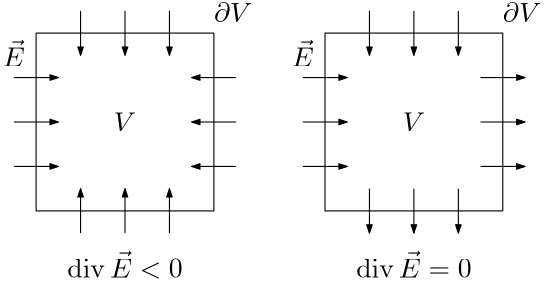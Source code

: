 <?xml version="1.0"?>
<!DOCTYPE ipe SYSTEM "ipe.dtd">
<ipe version="70005" creator="Ipe 7.1.4">
<info created="D:20150519101853" modified="D:20150519111659"/>
<ipestyle name="basic">
<symbol name="arrow/arc(spx)">
<path stroke="sym-stroke" fill="sym-stroke" pen="sym-pen">
0 0 m
-1 0.333 l
-1 -0.333 l
h
</path>
</symbol>
<symbol name="arrow/farc(spx)">
<path stroke="sym-stroke" fill="white" pen="sym-pen">
0 0 m
-1 0.333 l
-1 -0.333 l
h
</path>
</symbol>
<symbol name="mark/circle(sx)" transformations="translations">
<path fill="sym-stroke">
0.6 0 0 0.6 0 0 e
0.4 0 0 0.4 0 0 e
</path>
</symbol>
<symbol name="mark/disk(sx)" transformations="translations">
<path fill="sym-stroke">
0.6 0 0 0.6 0 0 e
</path>
</symbol>
<symbol name="mark/fdisk(sfx)" transformations="translations">
<group>
<path fill="sym-fill">
0.5 0 0 0.5 0 0 e
</path>
<path fill="sym-stroke" fillrule="eofill">
0.6 0 0 0.6 0 0 e
0.4 0 0 0.4 0 0 e
</path>
</group>
</symbol>
<symbol name="mark/box(sx)" transformations="translations">
<path fill="sym-stroke" fillrule="eofill">
-0.6 -0.6 m
0.6 -0.6 l
0.6 0.6 l
-0.6 0.6 l
h
-0.4 -0.4 m
0.4 -0.4 l
0.4 0.4 l
-0.4 0.4 l
h
</path>
</symbol>
<symbol name="mark/square(sx)" transformations="translations">
<path fill="sym-stroke">
-0.6 -0.6 m
0.6 -0.6 l
0.6 0.6 l
-0.6 0.6 l
h
</path>
</symbol>
<symbol name="mark/fsquare(sfx)" transformations="translations">
<group>
<path fill="sym-fill">
-0.5 -0.5 m
0.5 -0.5 l
0.5 0.5 l
-0.5 0.5 l
h
</path>
<path fill="sym-stroke" fillrule="eofill">
-0.6 -0.6 m
0.6 -0.6 l
0.6 0.6 l
-0.6 0.6 l
h
-0.4 -0.4 m
0.4 -0.4 l
0.4 0.4 l
-0.4 0.4 l
h
</path>
</group>
</symbol>
<symbol name="mark/cross(sx)" transformations="translations">
<group>
<path fill="sym-stroke">
-0.43 -0.57 m
0.57 0.43 l
0.43 0.57 l
-0.57 -0.43 l
h
</path>
<path fill="sym-stroke">
-0.43 0.57 m
0.57 -0.43 l
0.43 -0.57 l
-0.57 0.43 l
h
</path>
</group>
</symbol>
<symbol name="arrow/fnormal(spx)">
<path stroke="sym-stroke" fill="white" pen="sym-pen">
0 0 m
-1 0.333 l
-1 -0.333 l
h
</path>
</symbol>
<symbol name="arrow/pointed(spx)">
<path stroke="sym-stroke" fill="sym-stroke" pen="sym-pen">
0 0 m
-1 0.333 l
-0.8 0 l
-1 -0.333 l
h
</path>
</symbol>
<symbol name="arrow/fpointed(spx)">
<path stroke="sym-stroke" fill="white" pen="sym-pen">
0 0 m
-1 0.333 l
-0.8 0 l
-1 -0.333 l
h
</path>
</symbol>
<symbol name="arrow/linear(spx)">
<path stroke="sym-stroke" pen="sym-pen">
-1 0.333 m
0 0 l
-1 -0.333 l
</path>
</symbol>
<symbol name="arrow/fdouble(spx)">
<path stroke="sym-stroke" fill="white" pen="sym-pen">
0 0 m
-1 0.333 l
-1 -0.333 l
h
-1 0 m
-2 0.333 l
-2 -0.333 l
h
</path>
</symbol>
<symbol name="arrow/double(spx)">
<path stroke="sym-stroke" fill="sym-stroke" pen="sym-pen">
0 0 m
-1 0.333 l
-1 -0.333 l
h
-1 0 m
-2 0.333 l
-2 -0.333 l
h
</path>
</symbol>
<pen name="heavier" value="0.8"/>
<pen name="fat" value="1.2"/>
<pen name="ultrafat" value="2"/>
<symbolsize name="large" value="5"/>
<symbolsize name="small" value="2"/>
<symbolsize name="tiny" value="1.1"/>
<arrowsize name="large" value="10"/>
<arrowsize name="small" value="5"/>
<arrowsize name="tiny" value="3"/>
<color name="red" value="1 0 0"/>
<color name="green" value="0 1 0"/>
<color name="blue" value="0 0 1"/>
<color name="yellow" value="1 1 0"/>
<color name="orange" value="1 0.647 0"/>
<color name="gold" value="1 0.843 0"/>
<color name="purple" value="0.627 0.125 0.941"/>
<color name="gray" value="0.745"/>
<color name="brown" value="0.647 0.165 0.165"/>
<color name="navy" value="0 0 0.502"/>
<color name="pink" value="1 0.753 0.796"/>
<color name="seagreen" value="0.18 0.545 0.341"/>
<color name="turquoise" value="0.251 0.878 0.816"/>
<color name="violet" value="0.933 0.51 0.933"/>
<color name="darkblue" value="0 0 0.545"/>
<color name="darkcyan" value="0 0.545 0.545"/>
<color name="darkgray" value="0.663"/>
<color name="darkgreen" value="0 0.392 0"/>
<color name="darkmagenta" value="0.545 0 0.545"/>
<color name="darkorange" value="1 0.549 0"/>
<color name="darkred" value="0.545 0 0"/>
<color name="lightblue" value="0.678 0.847 0.902"/>
<color name="lightcyan" value="0.878 1 1"/>
<color name="lightgray" value="0.827"/>
<color name="lightgreen" value="0.565 0.933 0.565"/>
<color name="lightyellow" value="1 1 0.878"/>
<dashstyle name="dashed" value="[4] 0"/>
<dashstyle name="dotted" value="[1 3] 0"/>
<dashstyle name="dash dotted" value="[4 2 1 2] 0"/>
<dashstyle name="dash dot dotted" value="[4 2 1 2 1 2] 0"/>
<textsize name="large" value="\large"/>
<textsize name="Large" value="\Large"/>
<textsize name="LARGE" value="\LARGE"/>
<textsize name="huge" value="\huge"/>
<textsize name="Huge" value="\Huge"/>
<textsize name="small" value="\small"/>
<textsize name="footnote" value="\footnotesize"/>
<textsize name="tiny" value="\tiny"/>
<textstyle name="center" begin="\begin{center}" end="\end{center}"/>
<textstyle name="itemize" begin="\begin{itemize}" end="\end{itemize}"/>
<textstyle name="item" begin="\begin{itemize}\item{}" end="\end{itemize}"/>
<gridsize name="4 pts" value="4"/>
<gridsize name="8 pts (~3 mm)" value="8"/>
<gridsize name="16 pts (~6 mm)" value="16"/>
<gridsize name="32 pts (~12 mm)" value="32"/>
<gridsize name="10 pts (~3.5 mm)" value="10"/>
<gridsize name="20 pts (~7 mm)" value="20"/>
<gridsize name="14 pts (~5 mm)" value="14"/>
<gridsize name="28 pts (~10 mm)" value="28"/>
<gridsize name="56 pts (~20 mm)" value="56"/>
<anglesize name="90 deg" value="90"/>
<anglesize name="60 deg" value="60"/>
<anglesize name="45 deg" value="45"/>
<anglesize name="30 deg" value="30"/>
<anglesize name="22.5 deg" value="22.5"/>
<tiling name="falling" angle="-60" step="4" width="1"/>
<tiling name="rising" angle="30" step="4" width="1"/>
</ipestyle>
<page>
<layer name="alpha"/>
<view layers="alpha" active="alpha"/>
<path layer="alpha" stroke="black">
128 768 m
128 704 l
192 704 l
192 768 l
h
</path>
<path stroke="black" arrow="normal/tiny">
120 752 m
136 752 l
</path>
<path stroke="black" arrow="normal/tiny">
120 736 m
136 736 l
</path>
<path stroke="black" arrow="normal/tiny">
120 720 m
136 720 l
</path>
<path stroke="black" arrow="normal/tiny">
144 776 m
144 760 l
</path>
<path stroke="black" arrow="normal/tiny">
160 776 m
160 760 l
</path>
<path stroke="black" arrow="normal/tiny">
176 776 m
176 760 l
</path>
<text transformations="translations" pos="160 736" stroke="black" type="label" width="8.025" height="6.808" depth="0" halign="center" valign="center">$V$</text>
<path stroke="black" arrow="normal/tiny">
200 752 m
184 752 l
</path>
<path stroke="black" arrow="normal/tiny">
200 736 m
184 736 l
</path>
<path stroke="black" arrow="normal/tiny">
200 720 m
184 720 l
</path>
<path stroke="black" arrow="normal/tiny">
176 696 m
176 712 l
</path>
<path stroke="black" arrow="normal/tiny">
160 696 m
160 712 l
</path>
<path stroke="black" arrow="normal/tiny">
144 696 m
144 712 l
</path>
<path matrix="1 0 0 1 104 0" stroke="black">
128 768 m
128 704 l
192 704 l
192 768 l
h
</path>
<path matrix="1 0 0 1 104 0" stroke="black" arrow="normal/tiny">
120 752 m
136 752 l
</path>
<path matrix="1 0 0 1 104 0" stroke="black" arrow="normal/tiny">
120 736 m
136 736 l
</path>
<path matrix="1 0 0 1 104 0" stroke="black" arrow="normal/tiny">
120 720 m
136 720 l
</path>
<path matrix="1 0 0 1 104 0" stroke="black" arrow="normal/tiny">
144 776 m
144 760 l
</path>
<path matrix="1 0 0 1 104 0" stroke="black" arrow="normal/tiny">
160 776 m
160 760 l
</path>
<path matrix="1 0 0 1 104 0" stroke="black" arrow="normal/tiny">
176 776 m
176 760 l
</path>
<text matrix="1 0 0 1 104 0" transformations="translations" pos="160 736" stroke="black" type="label" width="8.025" height="6.808" depth="0" halign="center" valign="center">$V$</text>
<path matrix="1 0 0 1 104 0" stroke="black" rarrow="normal/tiny">
200 752 m
184 752 l
</path>
<path matrix="1 0 0 1 104 0" stroke="black" rarrow="normal/tiny">
200 736 m
184 736 l
</path>
<path matrix="1 0 0 1 104 0" stroke="black" rarrow="normal/tiny">
200 720 m
184 720 l
</path>
<path matrix="1 0 0 1 104 0" stroke="black" rarrow="normal/tiny">
176 696 m
176 712 l
</path>
<path matrix="1 0 0 1 104 0" stroke="black" rarrow="normal/tiny">
160 696 m
160 712 l
</path>
<path matrix="1 0 0 1 104 0" stroke="black" rarrow="normal/tiny">
144 696 m
144 712 l
</path>
<text matrix="1 0 0 1 4 -4" transformations="translations" pos="112 760" stroke="black" type="label" width="7.929" height="9.636" depth="0" valign="baseline">$\vec{E}$</text>
<text matrix="1 0 0 1 108 -4" transformations="translations" pos="112 760" stroke="black" type="label" width="7.929" height="9.636" depth="0" valign="baseline">$\vec{E}$</text>
<text transformations="translations" pos="192 772" stroke="black" type="label" width="13.868" height="6.918" depth="0" valign="baseline">$\partial V$</text>
<text matrix="1 0 0 1 104 0" transformations="translations" pos="192 772" stroke="black" type="label" width="13.868" height="6.918" depth="0" valign="baseline">$\partial V$</text>
<text matrix="1 0 0 1 16 -4" transformations="translations" pos="144 684" stroke="black" type="label" width="41.552" height="9.636" depth="0.39" halign="center" valign="baseline">$\mathrm{div} \, \vec{E} &lt; 0$</text>
<text matrix="1 0 0 1 120 -4" transformations="translations" pos="144 684" stroke="black" type="label" width="41.552" height="9.636" depth="0" halign="center" valign="baseline">$\mathrm{div} \, \vec{E} = 0$</text>
</page>
</ipe>
